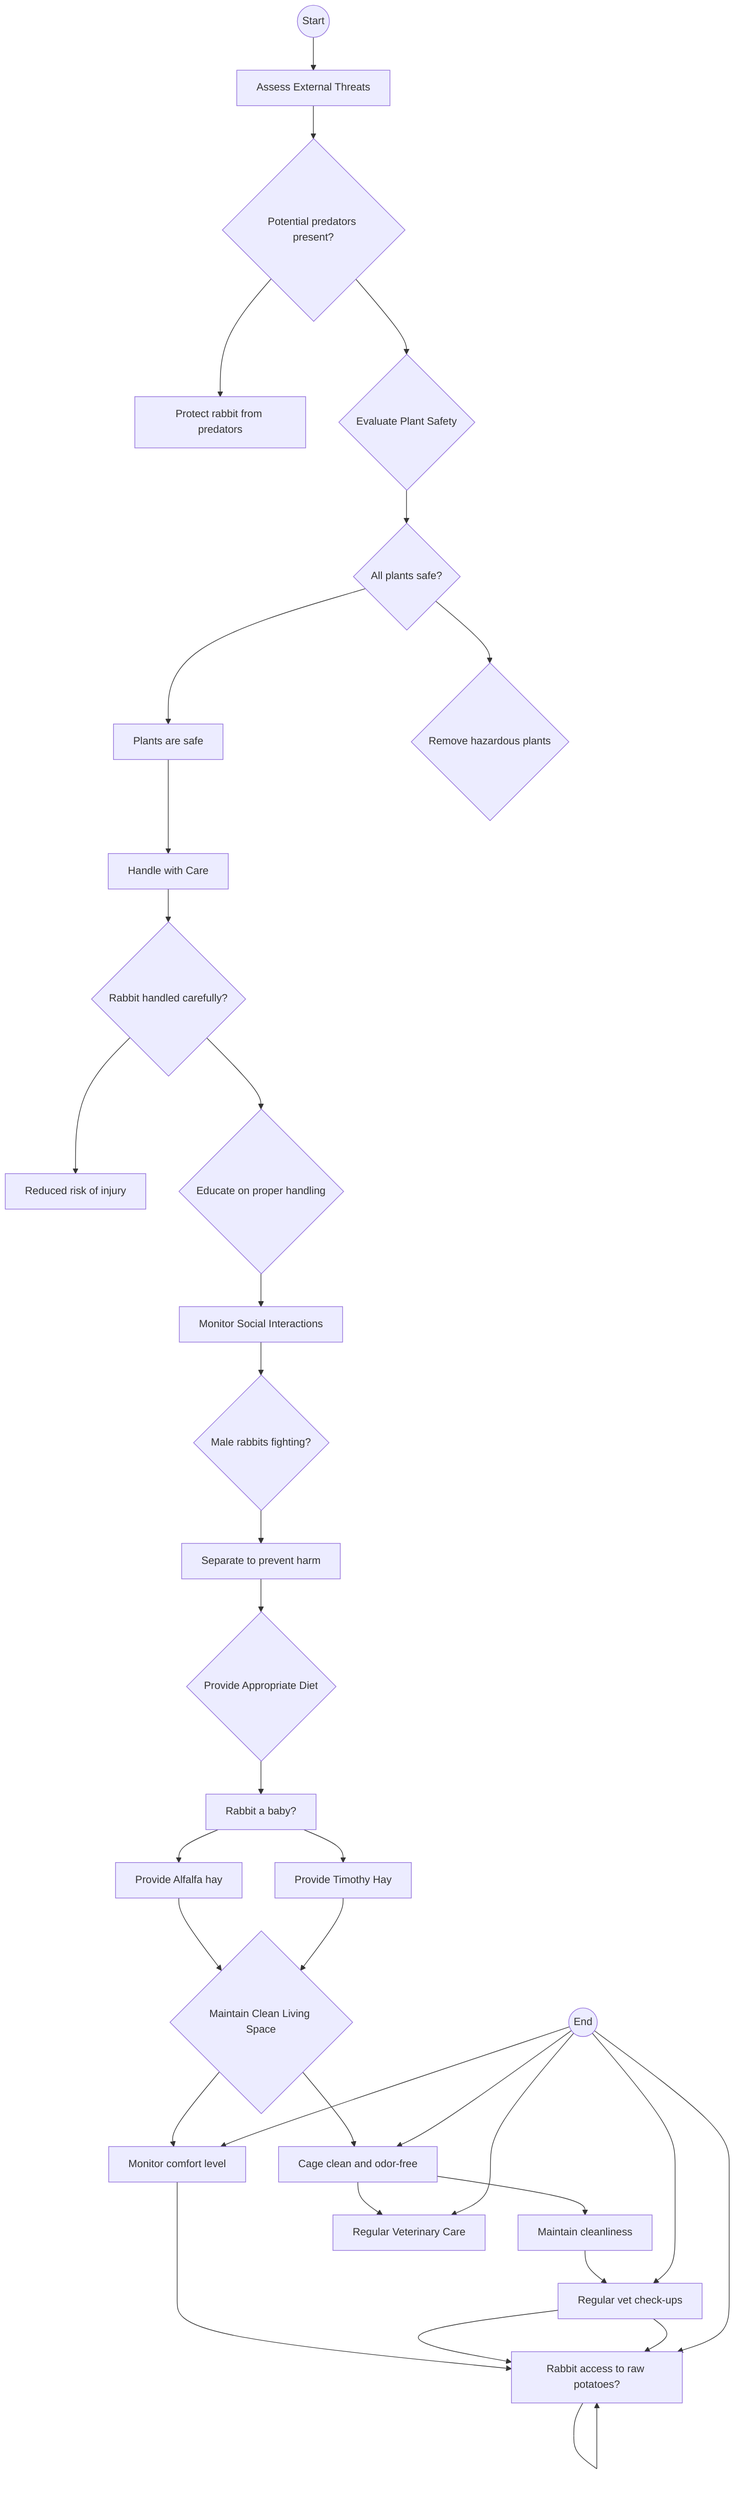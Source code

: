 flowchart TD
    A((Start)) --> B[Assess External Threats]
    B --> C{Potential predators present?}
    C --> D[Protect rabbit from predators]
    C --> E{Evaluate Plant Safety}
    E --> F{All plants safe?}
    F --> G[Plants are safe]
    F --> H{Remove hazardous plants}
    G --> I[Handle with Care]
    I --> J{Rabbit handled carefully?}
    J --> K[Reduced risk of injury]
    J --> L{Educate on proper handling}
    L --> M[Monitor Social Interactions]
    M --> N{Male rabbits fighting?}
    N --> O[Separate to prevent harm]
    O --> P{Provide Appropriate Diet}
    P --> Q[Rabbit a baby?]
    Q --> R[Provide Alfalfa hay]
    Q --> T[Provide Timothy Hay]
    R --> S{Maintain Clean Living Space}
    T --> S
    S --> U[Cage clean and odor-free]
    S --> X[Monitor comfort level]
    U --> V[Maintain cleanliness]
    U --> W[Regular Veterinary Care]
    V --> Y[Regular vet check-ups]
    X --> Z[Schedule vet appointment]
    Z --> Z[Avoid Toxic Foods]
    Y --> Z
    Y --> Z
    Z --> Z[Rabbit access to raw potatoes?]
    Z --> Z

    End((End)) --> U
    End --> W
    End --> X
    End --> Y
    End --> Z